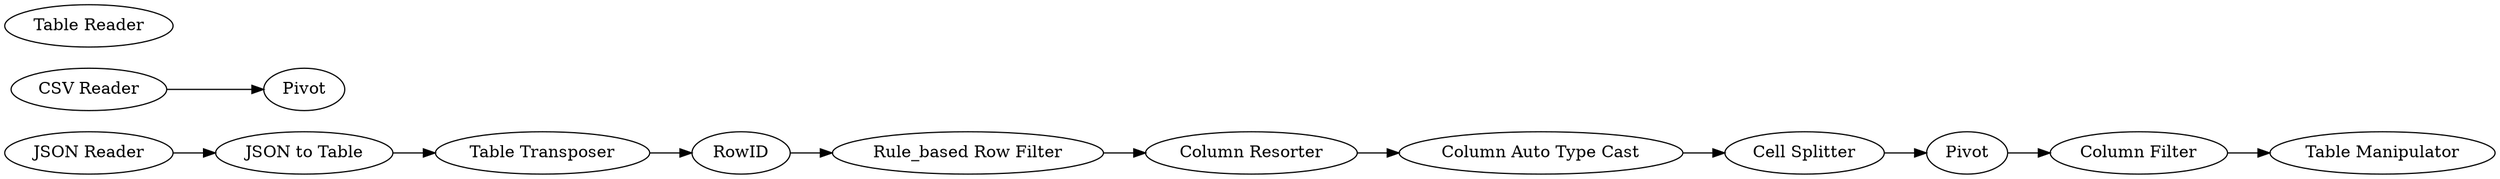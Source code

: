 digraph {
	15 [label="JSON Reader"]
	16 [label="JSON to Table"]
	17 [label="Table Transposer"]
	18 [label=RowID]
	20 [label="Rule_based Row Filter"]
	21 [label="Column Resorter"]
	22 [label=Pivot]
	23 [label="Column Auto Type Cast"]
	24 [label="Cell Splitter"]
	25 [label="Column Filter"]
	26 [label="Table Manipulator"]
	27 [label="CSV Reader"]
	28 [label=Pivot]
	29 [label="Table Reader"]
	15 -> 16
	16 -> 17
	17 -> 18
	18 -> 20
	20 -> 21
	21 -> 23
	22 -> 25
	23 -> 24
	24 -> 22
	25 -> 26
	27 -> 28
	rankdir=LR
}
